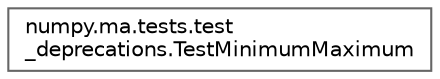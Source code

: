 digraph "Graphical Class Hierarchy"
{
 // LATEX_PDF_SIZE
  bgcolor="transparent";
  edge [fontname=Helvetica,fontsize=10,labelfontname=Helvetica,labelfontsize=10];
  node [fontname=Helvetica,fontsize=10,shape=box,height=0.2,width=0.4];
  rankdir="LR";
  Node0 [id="Node000000",label="numpy.ma.tests.test\l_deprecations.TestMinimumMaximum",height=0.2,width=0.4,color="grey40", fillcolor="white", style="filled",URL="$dd/dd0/classnumpy_1_1ma_1_1tests_1_1test__deprecations_1_1TestMinimumMaximum.html",tooltip=" "];
}
